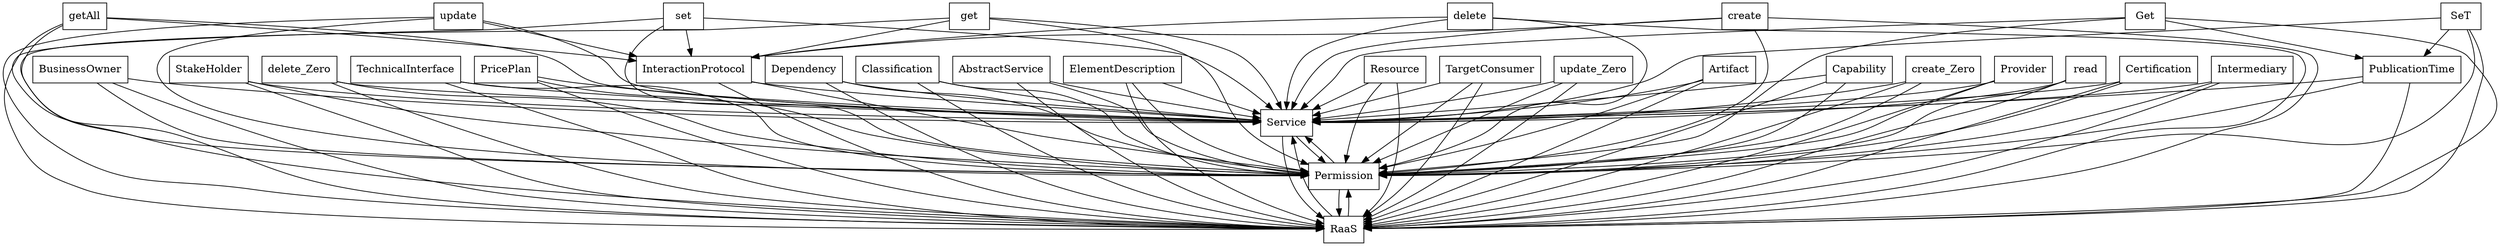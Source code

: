 digraph{
graph [rankdir=TB];
node [shape=box];
edge [arrowhead=normal];
0[label="update",]
1[label="StakeHolder",]
2[label="Service",]
3[label="PublicationTime",]
4[label="ElementDescription",]
5[label="set",]
6[label="BusinessOwner",]
7[label="InteractionProtocol",]
8[label="delete_Zero",]
9[label="TechnicalInterface",]
10[label="PricePlan",]
11[label="Dependency",]
12[label="Classification",]
13[label="AbstractService",]
14[label="delete",]
15[label="getAll",]
16[label="read",]
17[label="Certification",]
18[label="Intermediary",]
19[label="Resource",]
20[label="Permission",]
21[label="get",]
22[label="TargetConsumer",]
23[label="create",]
24[label="update_Zero",]
25[label="Artifact",]
26[label="Capability",]
27[label="create_Zero",]
28[label="Get",]
29[label="SeT",]
30[label="RaaS",]
31[label="Provider",]
0->2[label="",]
0->7[label="",]
0->20[label="",]
0->30[label="",]
1->2[label="",]
1->20[label="",]
1->30[label="",]
2->20[label="",]
2->30[label="",]
3->2[label="",]
3->20[label="",]
3->30[label="",]
4->2[label="",]
4->20[label="",]
4->30[label="",]
5->2[label="",]
5->7[label="",]
5->20[label="",]
5->30[label="",]
6->2[label="",]
6->20[label="",]
6->30[label="",]
7->2[label="",]
7->20[label="",]
7->30[label="",]
8->2[label="",]
8->20[label="",]
8->30[label="",]
9->2[label="",]
9->20[label="",]
9->30[label="",]
10->2[label="",]
10->20[label="",]
10->30[label="",]
11->2[label="",]
11->20[label="",]
11->30[label="",]
12->2[label="",]
12->20[label="",]
12->30[label="",]
13->2[label="",]
13->20[label="",]
13->30[label="",]
14->2[label="",]
14->7[label="",]
14->20[label="",]
14->30[label="",]
15->2[label="",]
15->7[label="",]
15->20[label="",]
15->30[label="",]
16->2[label="",]
16->20[label="",]
16->30[label="",]
17->2[label="",]
17->20[label="",]
17->30[label="",]
18->2[label="",]
18->20[label="",]
18->30[label="",]
19->2[label="",]
19->20[label="",]
19->30[label="",]
20->2[label="",]
20->30[label="",]
21->2[label="",]
21->7[label="",]
21->20[label="",]
21->30[label="",]
22->2[label="",]
22->20[label="",]
22->30[label="",]
23->2[label="",]
23->7[label="",]
23->20[label="",]
23->30[label="",]
24->2[label="",]
24->20[label="",]
24->30[label="",]
25->2[label="",]
25->20[label="",]
25->30[label="",]
26->2[label="",]
26->20[label="",]
26->30[label="",]
27->2[label="",]
27->20[label="",]
27->30[label="",]
28->2[label="",]
28->3[label="",]
28->20[label="",]
28->30[label="",]
29->2[label="",]
29->3[label="",]
29->20[label="",]
29->30[label="",]
30->2[label="",]
30->20[label="",]
31->2[label="",]
31->20[label="",]
31->30[label="",]
}
